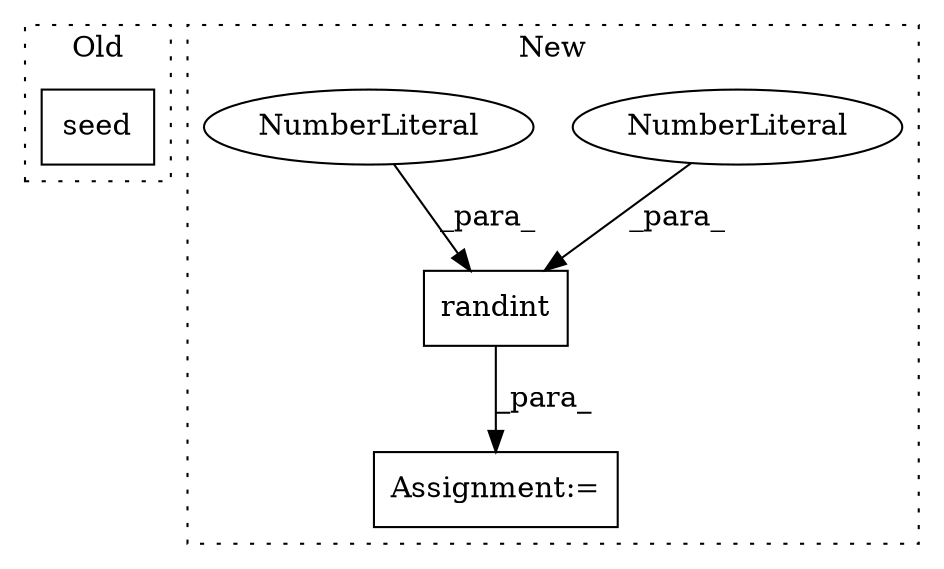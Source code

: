 digraph G {
subgraph cluster0 {
1 [label="seed" a="32" s="14660,14666" l="5,1" shape="box"];
label = "Old";
style="dotted";
}
subgraph cluster1 {
2 [label="randint" a="32" s="14718,14752" l="8,2" shape="box"];
3 [label="NumberLiteral" a="34" s="14728" l="3" shape="ellipse"];
4 [label="Assignment:=" a="7" s="14713" l="1" shape="box"];
5 [label="NumberLiteral" a="34" s="14726" l="1" shape="ellipse"];
label = "New";
style="dotted";
}
2 -> 4 [label="_para_"];
3 -> 2 [label="_para_"];
5 -> 2 [label="_para_"];
}